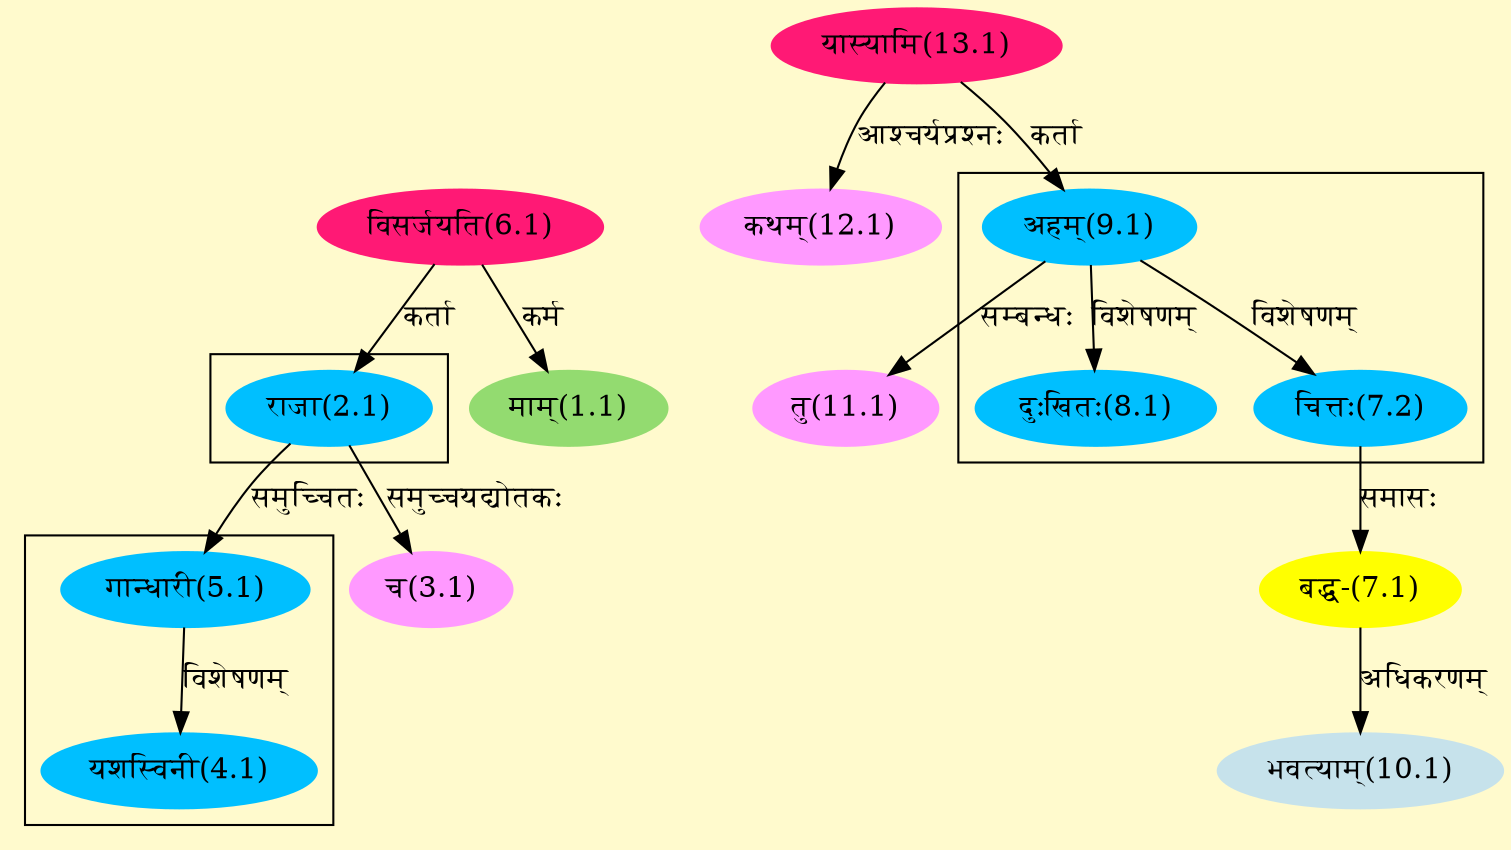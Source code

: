 digraph G{
rankdir=BT;
 compound=true;
 bgcolor="lemonchiffon1";

subgraph cluster_1{
Node4_1 [style=filled, color="#00BFFF" label = "यशस्विनी(4.1)"]
Node5_1 [style=filled, color="#00BFFF" label = "गान्धारी(5.1)"]

}

subgraph cluster_2{
Node5_1 [style=filled, color="#00BFFF" label = "गान्धारी(5.1)"]
Node2_1 [style=filled, color="#00BFFF" label = "राजा(2.1)"]

}

subgraph cluster_3{
Node7_2 [style=filled, color="#00BFFF" label = "चित्तः(7.2)"]
Node9_1 [style=filled, color="#00BFFF" label = "अहम्(9.1)"]
Node8_1 [style=filled, color="#00BFFF" label = "दुःखितः(8.1)"]

}
Node1_1 [style=filled, color="#93DB70" label = "माम्(1.1)"]
Node6_1 [style=filled, color="#FF1975" label = "विसर्जयति(6.1)"]
Node2_1 [style=filled, color="#00BFFF" label = "राजा(2.1)"]
Node3_1 [style=filled, color="#FF99FF" label = "च(3.1)"]
Node7_1 [style=filled, color="#FFFF00" label = "बद्ध-(7.1)"]
Node7_2 [style=filled, color="#00BFFF" label = "चित्तः(7.2)"]
Node9_1 [style=filled, color="#00BFFF" label = "अहम्(9.1)"]
Node13_1 [style=filled, color="#FF1975" label = "यास्यामि(13.1)"]
Node10_1 [style=filled, color="#C6E2EB" label = "भवत्याम्(10.1)"]
Node11_1 [style=filled, color="#FF99FF" label = "तु(11.1)"]
Node12_1 [style=filled, color="#FF99FF" label = "कथम्(12.1)"]
/* Start of Relations section */

Node1_1 -> Node6_1 [  label="कर्म"  dir="back" ]
Node2_1 -> Node6_1 [  label="कर्ता"  dir="back" ]
Node3_1 -> Node2_1 [  label="समुच्चयद्योतकः"  dir="back" ]
Node4_1 -> Node5_1 [  label="विशेषणम्"  dir="back" ]
Node5_1 -> Node2_1 [  label="समुच्चितः"  dir="back" ]
Node7_1 -> Node7_2 [  label="समासः"  dir="back" ]
Node7_2 -> Node9_1 [  label="विशेषणम्"  dir="back" ]
Node8_1 -> Node9_1 [  label="विशेषणम्"  dir="back" ]
Node9_1 -> Node13_1 [  label="कर्ता"  dir="back" ]
Node10_1 -> Node7_1 [  label="अधिकरणम्"  dir="back" ]
Node11_1 -> Node9_1 [  label="सम्बन्धः"  dir="back" ]
Node12_1 -> Node13_1 [  label="आश्चर्यप्रश्नः"  dir="back" ]
}
